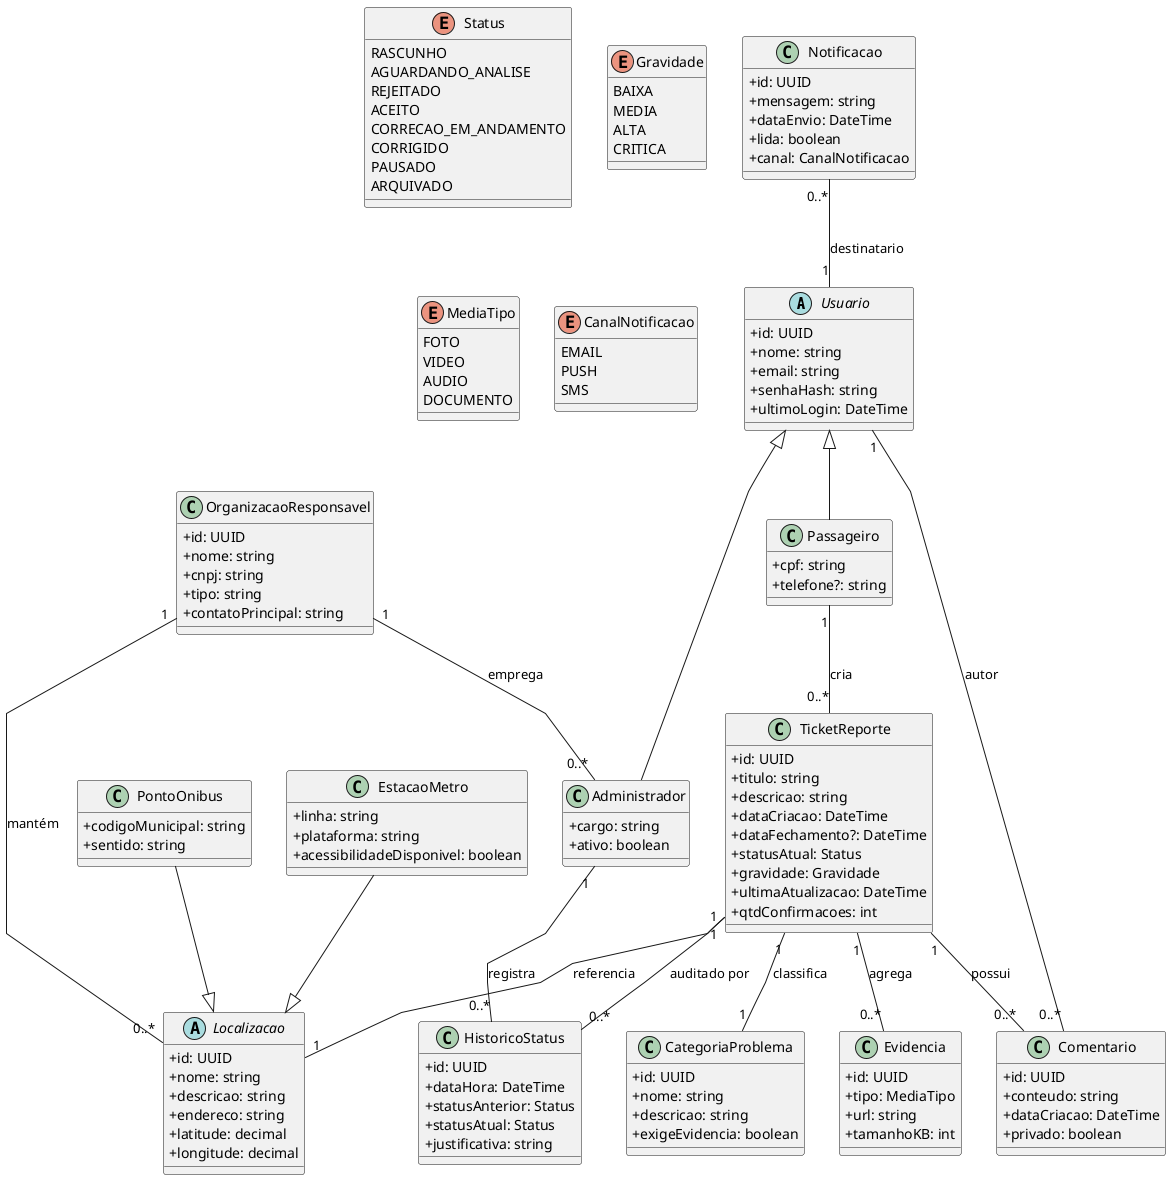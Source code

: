 @startuml
skinparam classAttributeIconSize 0
skinparam linetype polyline

abstract class Usuario {
  +id: UUID
  +nome: string
  +email: string
  +senhaHash: string
  +ultimoLogin: DateTime
}

class Passageiro {
  +cpf: string
  +telefone?: string
}

class Administrador {
  +cargo: string
  +ativo: boolean
}

class OrganizacaoResponsavel {
  +id: UUID
  +nome: string
  +cnpj: string
  +tipo: string
  +contatoPrincipal: string
}

abstract class Localizacao {
  +id: UUID
  +nome: string
  +descricao: string
  +endereco: string
  +latitude: decimal
  +longitude: decimal
}

class PontoOnibus {
  +codigoMunicipal: string
  +sentido: string
}

class EstacaoMetro {
  +linha: string
  +plataforma: string
  +acessibilidadeDisponivel: boolean
}

class TicketReporte {
  +id: UUID
  +titulo: string
  +descricao: string
  +dataCriacao: DateTime
  +dataFechamento?: DateTime
  +statusAtual: Status
  +gravidade: Gravidade
  +ultimaAtualizacao: DateTime
  +qtdConfirmacoes: int
}

class CategoriaProblema {
  +id: UUID
  +nome: string
  +descricao: string
  +exigeEvidencia: boolean
}

class Evidencia {
  +id: UUID
  +tipo: MediaTipo
  +url: string
  +tamanhoKB: int
}

class Comentario {
  +id: UUID
  +conteudo: string
  +dataCriacao: DateTime
  +privado: boolean
}

class HistoricoStatus {
  +id: UUID
  +dataHora: DateTime
  +statusAnterior: Status
  +statusAtual: Status
  +justificativa: string
}

class Notificacao {
  +id: UUID
  +mensagem: string
  +dataEnvio: DateTime
  +lida: boolean
  +canal: CanalNotificacao
}

Usuario <|-- Passageiro
Usuario <|-- Administrador

OrganizacaoResponsavel "1" -- "0..*" Administrador : emprega
OrganizacaoResponsavel "1" -- "0..*" Localizacao : mantém
Passageiro "1" -- "0..*" TicketReporte : cria
Administrador "1" -- "0..*" HistoricoStatus : registra
TicketReporte "1" -- "1" Localizacao : referencia
TicketReporte "1" -- "1" CategoriaProblema : classifica
TicketReporte "1" -- "0..*" Evidencia : agrega
TicketReporte "1" -- "0..*" Comentario : possui
TicketReporte "1" -- "0..*" HistoricoStatus : auditado por
Comentario "0..*" -- "1" Usuario : autor
Notificacao "0..*" -- "1" Usuario : destinatario

EstacaoMetro --|> Localizacao
PontoOnibus --|> Localizacao

enum Status {
  RASCUNHO
  AGUARDANDO_ANALISE
  REJEITADO
  ACEITO
  CORRECAO_EM_ANDAMENTO
  CORRIGIDO
  PAUSADO
  ARQUIVADO
}

enum Gravidade {
  BAIXA
  MEDIA
  ALTA
  CRITICA
}

enum MediaTipo {
  FOTO
  VIDEO
  AUDIO
  DOCUMENTO
}

enum CanalNotificacao {
  EMAIL
  PUSH
  SMS
}
@enduml